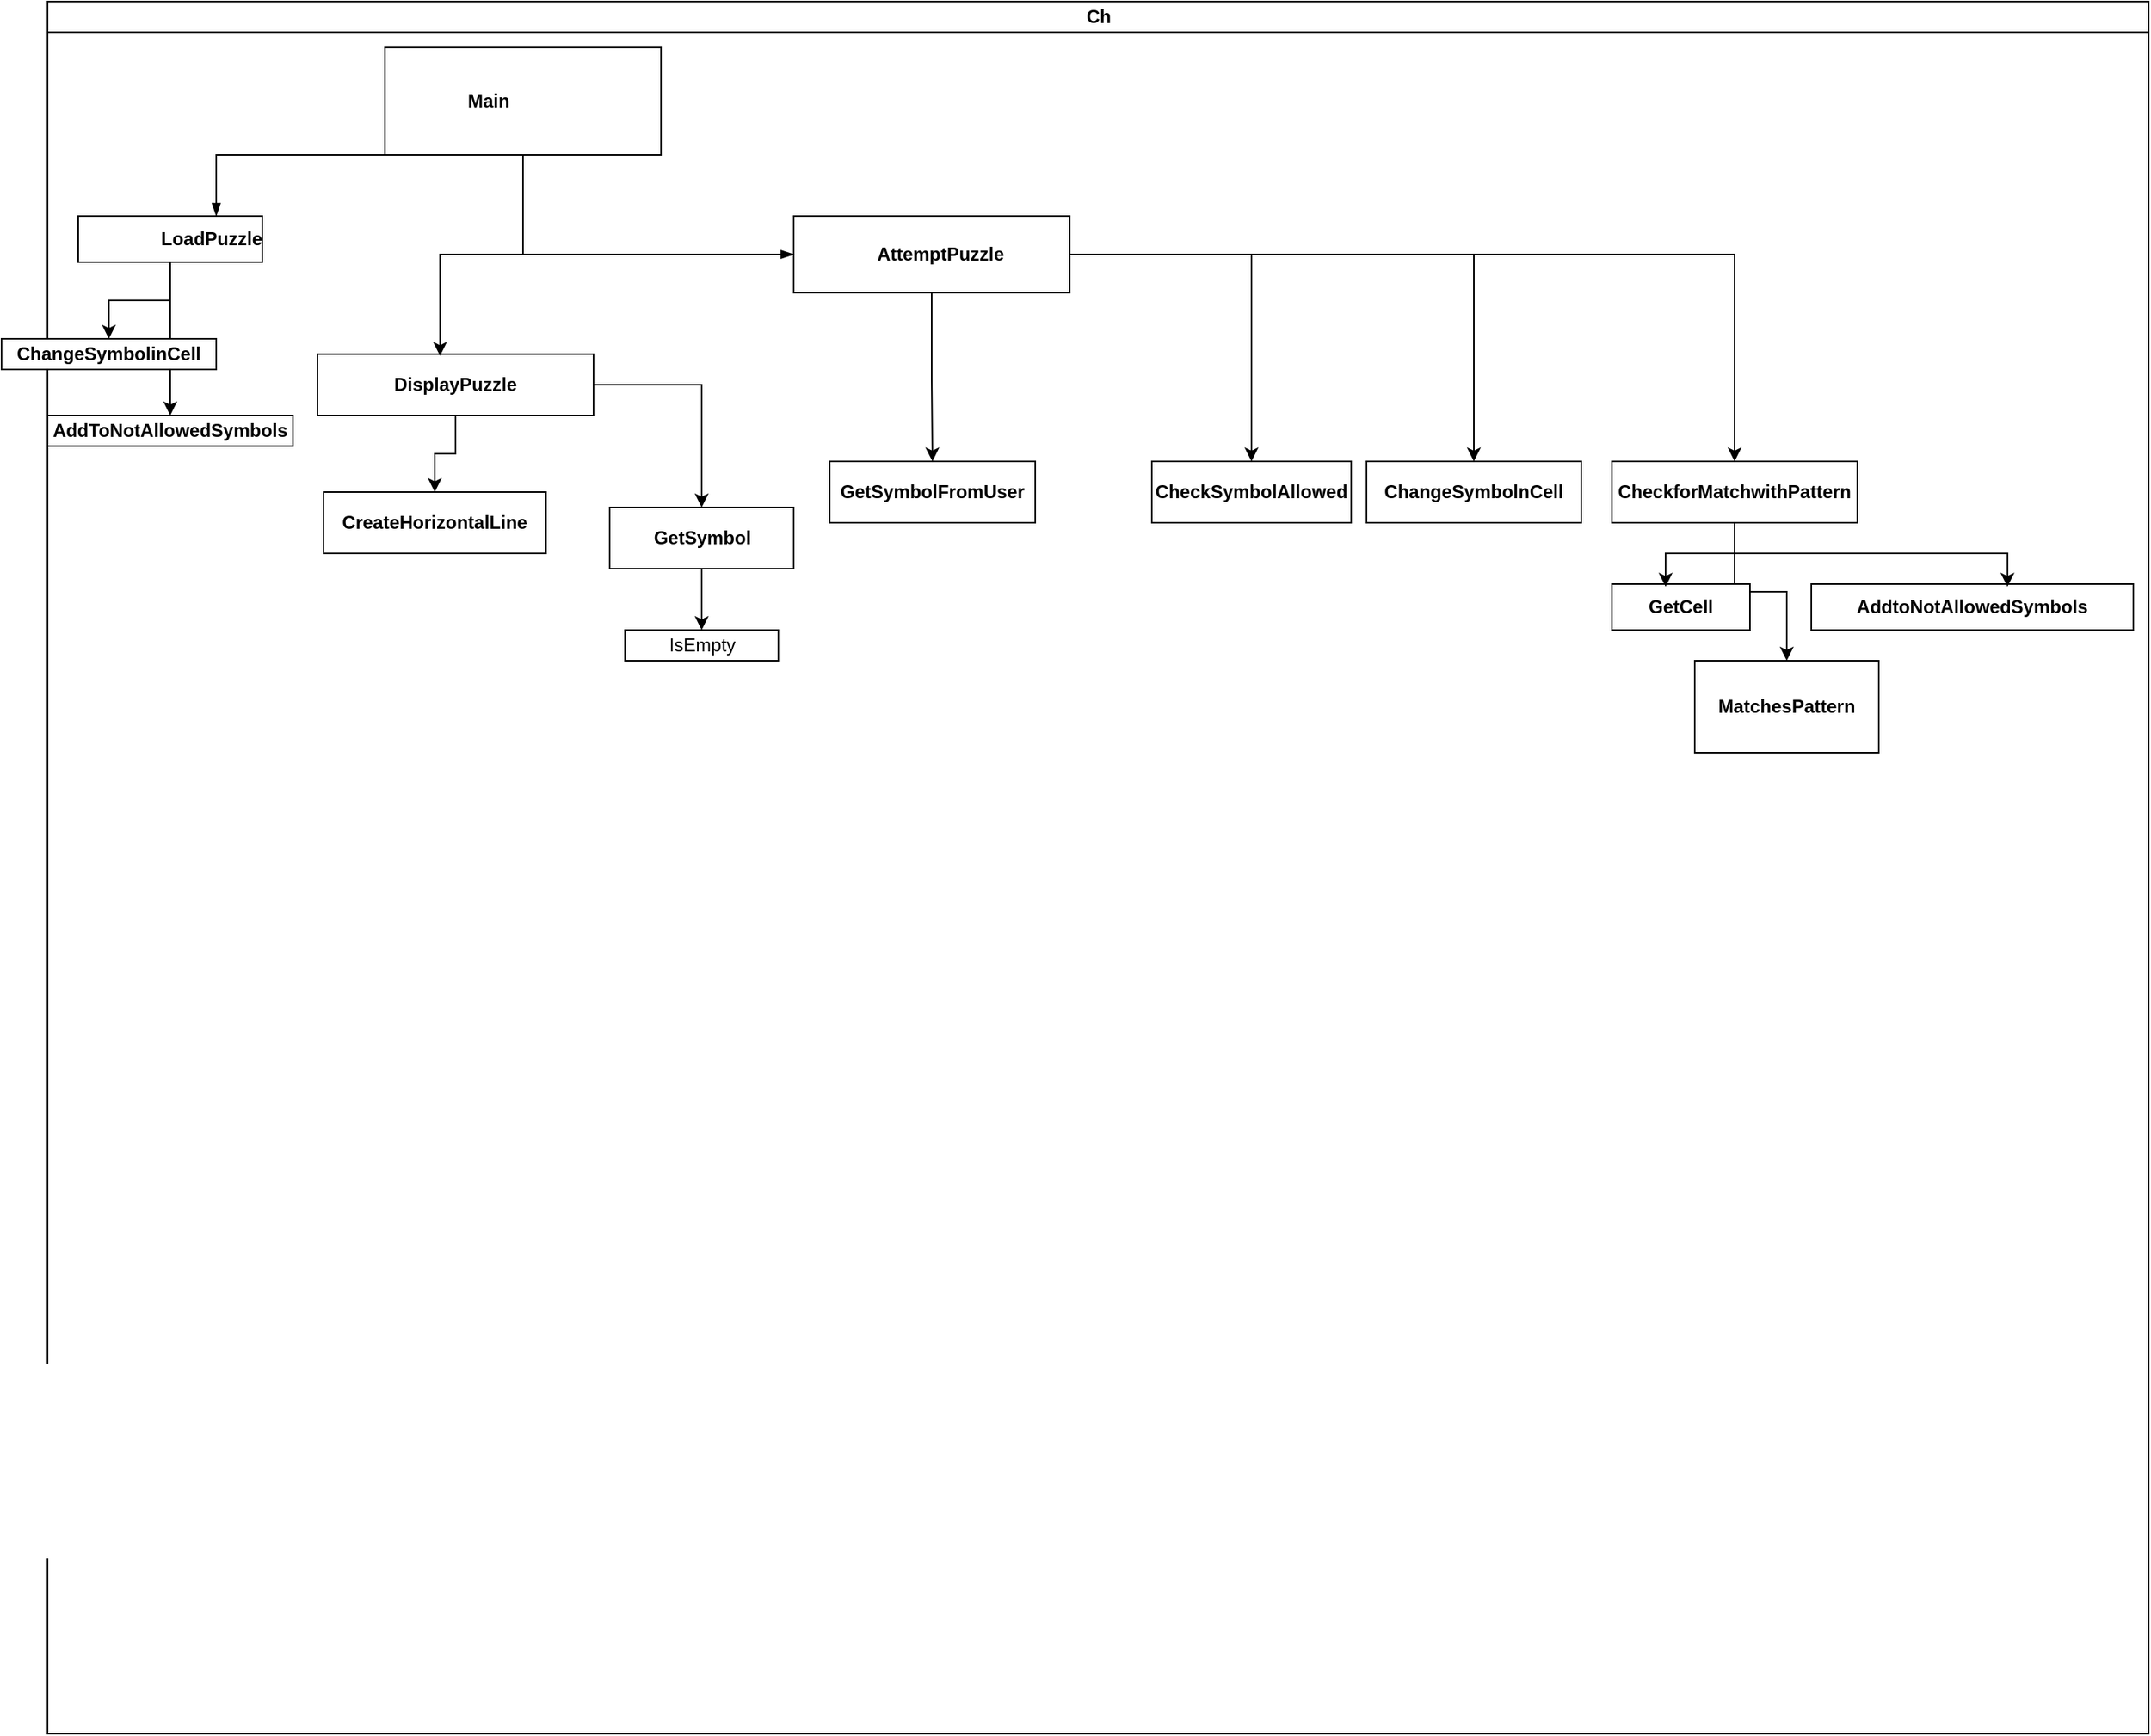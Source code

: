 <mxfile version="22.1.7" type="device">
  <diagram id="prtHgNgQTEPvFCAcTncT" name="Page-1">
    <mxGraphModel dx="3033" dy="2434" grid="1" gridSize="10" guides="1" tooltips="1" connect="1" arrows="1" fold="1" page="1" pageScale="1" pageWidth="827" pageHeight="1169" math="0" shadow="0">
      <root>
        <mxCell id="0" />
        <mxCell id="1" parent="0" />
        <mxCell id="dNxyNK7c78bLwvsdeMH5-11" value="Ch" style="swimlane;html=1;startSize=20;horizontal=1;containerType=tree;glass=0;" parent="1" vertex="1">
          <mxGeometry x="-780" y="-30" width="1370" height="1130" as="geometry" />
        </mxCell>
        <UserObject label="Main" name="Tessa Miller" position="CFO" location="Office 1" email="me@example.com" placeholders="1" link="https://www.draw.io" id="dNxyNK7c78bLwvsdeMH5-12">
          <mxCell style="label;whiteSpace=wrap;html=1;rounded=0;glass=0;treeMoving=1;treeFolding=1;" parent="dNxyNK7c78bLwvsdeMH5-11" vertex="1">
            <mxGeometry x="220" y="30" width="180" height="70" as="geometry" />
          </mxCell>
        </UserObject>
        <mxCell id="dNxyNK7c78bLwvsdeMH5-13" value="" style="endArrow=blockThin;endFill=1;fontSize=11;edgeStyle=orthogonalEdgeStyle;elbow=vertical;rounded=0;" parent="dNxyNK7c78bLwvsdeMH5-11" source="dNxyNK7c78bLwvsdeMH5-12" target="dNxyNK7c78bLwvsdeMH5-14" edge="1">
          <mxGeometry relative="1" as="geometry">
            <Array as="points">
              <mxPoint x="310" y="85" />
              <mxPoint x="310" y="100" />
              <mxPoint x="110" y="100" />
              <mxPoint x="110" y="105" />
            </Array>
          </mxGeometry>
        </mxCell>
        <mxCell id="L3tb0sOZPsaLiIYTKsjt-34" style="edgeStyle=orthogonalEdgeStyle;rounded=0;orthogonalLoop=1;jettySize=auto;html=1;entryX=0.5;entryY=0;entryDx=0;entryDy=0;" edge="1" parent="dNxyNK7c78bLwvsdeMH5-11" source="dNxyNK7c78bLwvsdeMH5-14" target="L3tb0sOZPsaLiIYTKsjt-33">
          <mxGeometry relative="1" as="geometry" />
        </mxCell>
        <mxCell id="L3tb0sOZPsaLiIYTKsjt-36" style="edgeStyle=orthogonalEdgeStyle;rounded=0;orthogonalLoop=1;jettySize=auto;html=1;" edge="1" parent="dNxyNK7c78bLwvsdeMH5-11" source="dNxyNK7c78bLwvsdeMH5-14" target="L3tb0sOZPsaLiIYTKsjt-35">
          <mxGeometry relative="1" as="geometry" />
        </mxCell>
        <UserObject label="LoadPuzzle" name="Edward Morrison" position="Brand Manager" location="Office 2" email="me@example.com" placeholders="1" link="https://www.draw.io" id="dNxyNK7c78bLwvsdeMH5-14">
          <mxCell style="label;whiteSpace=wrap;html=1;rounded=0;glass=0;treeFolding=1;treeMoving=1;" parent="dNxyNK7c78bLwvsdeMH5-11" vertex="1">
            <mxGeometry x="20" y="140" width="120" height="30" as="geometry" />
          </mxCell>
        </UserObject>
        <mxCell id="dNxyNK7c78bLwvsdeMH5-15" value="" style="endArrow=blockThin;endFill=1;fontSize=11;edgeStyle=orthogonalEdgeStyle;elbow=vertical;rounded=0;" parent="dNxyNK7c78bLwvsdeMH5-11" source="dNxyNK7c78bLwvsdeMH5-12" target="dNxyNK7c78bLwvsdeMH5-16" edge="1">
          <mxGeometry relative="1" as="geometry">
            <Array as="points">
              <mxPoint x="310" y="85" />
              <mxPoint x="310" y="100" />
              <mxPoint x="310" y="105" />
            </Array>
          </mxGeometry>
        </mxCell>
        <mxCell id="L3tb0sOZPsaLiIYTKsjt-18" style="edgeStyle=orthogonalEdgeStyle;rounded=0;orthogonalLoop=1;jettySize=auto;html=1;entryX=0.5;entryY=0;entryDx=0;entryDy=0;" edge="1" parent="dNxyNK7c78bLwvsdeMH5-11" source="dNxyNK7c78bLwvsdeMH5-16" target="L3tb0sOZPsaLiIYTKsjt-17">
          <mxGeometry relative="1" as="geometry" />
        </mxCell>
        <mxCell id="L3tb0sOZPsaLiIYTKsjt-20" style="edgeStyle=orthogonalEdgeStyle;rounded=0;orthogonalLoop=1;jettySize=auto;html=1;" edge="1" parent="dNxyNK7c78bLwvsdeMH5-11" source="dNxyNK7c78bLwvsdeMH5-16" target="L3tb0sOZPsaLiIYTKsjt-19">
          <mxGeometry relative="1" as="geometry" />
        </mxCell>
        <mxCell id="L3tb0sOZPsaLiIYTKsjt-24" style="edgeStyle=orthogonalEdgeStyle;rounded=0;orthogonalLoop=1;jettySize=auto;html=1;entryX=0.5;entryY=0;entryDx=0;entryDy=0;" edge="1" parent="dNxyNK7c78bLwvsdeMH5-11" source="dNxyNK7c78bLwvsdeMH5-16" target="L3tb0sOZPsaLiIYTKsjt-23">
          <mxGeometry relative="1" as="geometry" />
        </mxCell>
        <mxCell id="L3tb0sOZPsaLiIYTKsjt-26" style="edgeStyle=orthogonalEdgeStyle;rounded=0;orthogonalLoop=1;jettySize=auto;html=1;" edge="1" parent="dNxyNK7c78bLwvsdeMH5-11" source="dNxyNK7c78bLwvsdeMH5-16" target="L3tb0sOZPsaLiIYTKsjt-25">
          <mxGeometry relative="1" as="geometry" />
        </mxCell>
        <UserObject label="AttemptPuzzle" name="Evan Valet" position="HR Director" location="Office 4" email="me@example.com" placeholders="1" link="https://www.draw.io" id="dNxyNK7c78bLwvsdeMH5-16">
          <mxCell style="label;whiteSpace=wrap;html=1;rounded=0;glass=0;treeFolding=1;treeMoving=1;" parent="dNxyNK7c78bLwvsdeMH5-11" vertex="1">
            <mxGeometry x="486.5" y="140" width="180" height="50" as="geometry" />
          </mxCell>
        </UserObject>
        <mxCell id="L3tb0sOZPsaLiIYTKsjt-13" style="edgeStyle=orthogonalEdgeStyle;rounded=0;orthogonalLoop=1;jettySize=auto;html=1;entryX=0.5;entryY=0;entryDx=0;entryDy=0;" edge="1" parent="dNxyNK7c78bLwvsdeMH5-11" source="L3tb0sOZPsaLiIYTKsjt-4" target="L3tb0sOZPsaLiIYTKsjt-12">
          <mxGeometry relative="1" as="geometry" />
        </mxCell>
        <mxCell id="L3tb0sOZPsaLiIYTKsjt-16" style="edgeStyle=orthogonalEdgeStyle;rounded=0;orthogonalLoop=1;jettySize=auto;html=1;entryX=0.5;entryY=0;entryDx=0;entryDy=0;" edge="1" parent="dNxyNK7c78bLwvsdeMH5-11" source="L3tb0sOZPsaLiIYTKsjt-4" target="L3tb0sOZPsaLiIYTKsjt-14">
          <mxGeometry relative="1" as="geometry" />
        </mxCell>
        <mxCell id="L3tb0sOZPsaLiIYTKsjt-4" value="&lt;b&gt;DisplayPuzzle&lt;/b&gt;" style="rounded=0;whiteSpace=wrap;html=1;" vertex="1" parent="dNxyNK7c78bLwvsdeMH5-11">
          <mxGeometry x="176" y="230" width="180" height="40" as="geometry" />
        </mxCell>
        <mxCell id="L3tb0sOZPsaLiIYTKsjt-7" style="edgeStyle=orthogonalEdgeStyle;rounded=0;orthogonalLoop=1;jettySize=auto;html=1;entryX=0.444;entryY=0.029;entryDx=0;entryDy=0;entryPerimeter=0;" edge="1" parent="dNxyNK7c78bLwvsdeMH5-11" source="dNxyNK7c78bLwvsdeMH5-16" target="L3tb0sOZPsaLiIYTKsjt-4">
          <mxGeometry relative="1" as="geometry" />
        </mxCell>
        <mxCell id="L3tb0sOZPsaLiIYTKsjt-12" value="&lt;b&gt;CreateHorizontalLine&lt;/b&gt;" style="rounded=0;whiteSpace=wrap;html=1;" vertex="1" parent="dNxyNK7c78bLwvsdeMH5-11">
          <mxGeometry x="180" y="320" width="145" height="40" as="geometry" />
        </mxCell>
        <mxCell id="L3tb0sOZPsaLiIYTKsjt-39" style="edgeStyle=orthogonalEdgeStyle;rounded=0;orthogonalLoop=1;jettySize=auto;html=1;entryX=0.5;entryY=0;entryDx=0;entryDy=0;" edge="1" parent="dNxyNK7c78bLwvsdeMH5-11" source="L3tb0sOZPsaLiIYTKsjt-14" target="L3tb0sOZPsaLiIYTKsjt-37">
          <mxGeometry relative="1" as="geometry" />
        </mxCell>
        <mxCell id="L3tb0sOZPsaLiIYTKsjt-14" value="&lt;b&gt;GetSymbol&lt;/b&gt;" style="rounded=0;whiteSpace=wrap;html=1;" vertex="1" parent="dNxyNK7c78bLwvsdeMH5-11">
          <mxGeometry x="366.5" y="330" width="120" height="40" as="geometry" />
        </mxCell>
        <mxCell id="L3tb0sOZPsaLiIYTKsjt-17" value="&lt;b&gt;GetSymbolFromUser&lt;/b&gt;" style="rounded=0;whiteSpace=wrap;html=1;" vertex="1" parent="dNxyNK7c78bLwvsdeMH5-11">
          <mxGeometry x="510" y="300" width="134" height="40" as="geometry" />
        </mxCell>
        <mxCell id="L3tb0sOZPsaLiIYTKsjt-19" value="&lt;b&gt;CheckSymbolAllowed&lt;/b&gt;" style="rounded=0;whiteSpace=wrap;html=1;" vertex="1" parent="dNxyNK7c78bLwvsdeMH5-11">
          <mxGeometry x="720" y="300" width="130" height="40" as="geometry" />
        </mxCell>
        <mxCell id="L3tb0sOZPsaLiIYTKsjt-23" value="&lt;b&gt;ChangeSymbolnCell&lt;/b&gt;" style="rounded=0;whiteSpace=wrap;html=1;" vertex="1" parent="dNxyNK7c78bLwvsdeMH5-11">
          <mxGeometry x="860" y="300" width="140" height="40" as="geometry" />
        </mxCell>
        <mxCell id="L3tb0sOZPsaLiIYTKsjt-32" style="edgeStyle=orthogonalEdgeStyle;rounded=0;orthogonalLoop=1;jettySize=auto;html=1;entryX=0.5;entryY=0;entryDx=0;entryDy=0;" edge="1" parent="dNxyNK7c78bLwvsdeMH5-11" source="L3tb0sOZPsaLiIYTKsjt-25" target="L3tb0sOZPsaLiIYTKsjt-31">
          <mxGeometry relative="1" as="geometry" />
        </mxCell>
        <mxCell id="L3tb0sOZPsaLiIYTKsjt-25" value="&lt;b&gt;CheckforMatchwithPattern&lt;/b&gt;" style="rounded=0;whiteSpace=wrap;html=1;" vertex="1" parent="dNxyNK7c78bLwvsdeMH5-11">
          <mxGeometry x="1020" y="300" width="160" height="40" as="geometry" />
        </mxCell>
        <mxCell id="L3tb0sOZPsaLiIYTKsjt-27" value="&lt;b&gt;GetCell&lt;/b&gt;" style="rounded=0;whiteSpace=wrap;html=1;" vertex="1" parent="dNxyNK7c78bLwvsdeMH5-11">
          <mxGeometry x="1020" y="380" width="90" height="30" as="geometry" />
        </mxCell>
        <mxCell id="L3tb0sOZPsaLiIYTKsjt-28" style="edgeStyle=orthogonalEdgeStyle;rounded=0;orthogonalLoop=1;jettySize=auto;html=1;entryX=0.389;entryY=0.058;entryDx=0;entryDy=0;entryPerimeter=0;" edge="1" parent="dNxyNK7c78bLwvsdeMH5-11" source="L3tb0sOZPsaLiIYTKsjt-25" target="L3tb0sOZPsaLiIYTKsjt-27">
          <mxGeometry relative="1" as="geometry" />
        </mxCell>
        <mxCell id="L3tb0sOZPsaLiIYTKsjt-29" value="&lt;b&gt;AddtoNotAllowedSymbols&lt;/b&gt;" style="rounded=0;whiteSpace=wrap;html=1;" vertex="1" parent="dNxyNK7c78bLwvsdeMH5-11">
          <mxGeometry x="1150" y="380" width="210" height="30" as="geometry" />
        </mxCell>
        <mxCell id="L3tb0sOZPsaLiIYTKsjt-30" style="edgeStyle=orthogonalEdgeStyle;rounded=0;orthogonalLoop=1;jettySize=auto;html=1;entryX=0.609;entryY=0.058;entryDx=0;entryDy=0;entryPerimeter=0;" edge="1" parent="dNxyNK7c78bLwvsdeMH5-11" source="L3tb0sOZPsaLiIYTKsjt-25" target="L3tb0sOZPsaLiIYTKsjt-29">
          <mxGeometry relative="1" as="geometry" />
        </mxCell>
        <mxCell id="L3tb0sOZPsaLiIYTKsjt-31" value="&lt;b&gt;MatchesPattern&lt;/b&gt;" style="rounded=0;whiteSpace=wrap;html=1;" vertex="1" parent="dNxyNK7c78bLwvsdeMH5-11">
          <mxGeometry x="1074" y="430" width="120" height="60" as="geometry" />
        </mxCell>
        <mxCell id="L3tb0sOZPsaLiIYTKsjt-33" value="&lt;b&gt;ChangeSymbolinCell&lt;/b&gt;" style="rounded=0;whiteSpace=wrap;html=1;" vertex="1" parent="dNxyNK7c78bLwvsdeMH5-11">
          <mxGeometry x="-30" y="220" width="140" height="20" as="geometry" />
        </mxCell>
        <mxCell id="L3tb0sOZPsaLiIYTKsjt-35" value="&lt;b&gt;AddToNotAllowedSymbols&lt;/b&gt;" style="rounded=0;whiteSpace=wrap;html=1;" vertex="1" parent="dNxyNK7c78bLwvsdeMH5-11">
          <mxGeometry y="270" width="160" height="20" as="geometry" />
        </mxCell>
        <mxCell id="L3tb0sOZPsaLiIYTKsjt-37" value="IsEmpty" style="rounded=0;whiteSpace=wrap;html=1;" vertex="1" parent="dNxyNK7c78bLwvsdeMH5-11">
          <mxGeometry x="376.5" y="410" width="100" height="20" as="geometry" />
        </mxCell>
      </root>
    </mxGraphModel>
  </diagram>
</mxfile>
